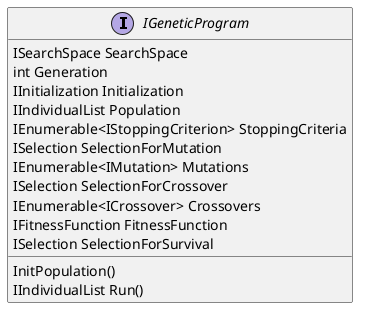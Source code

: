 @startuml


    interface IGeneticProgram
    {
        ISearchSpace SearchSpace
        int Generation
        IInitialization Initialization
        IIndividualList Population
        IEnumerable<IStoppingCriterion> StoppingCriteria
        ISelection SelectionForMutation
        IEnumerable<IMutation> Mutations
        ISelection SelectionForCrossover
        IEnumerable<ICrossover> Crossovers
        IFitnessFunction FitnessFunction
        ISelection SelectionForSurvival
        InitPopulation()
        IIndividualList Run()
    }

  
@enduml

